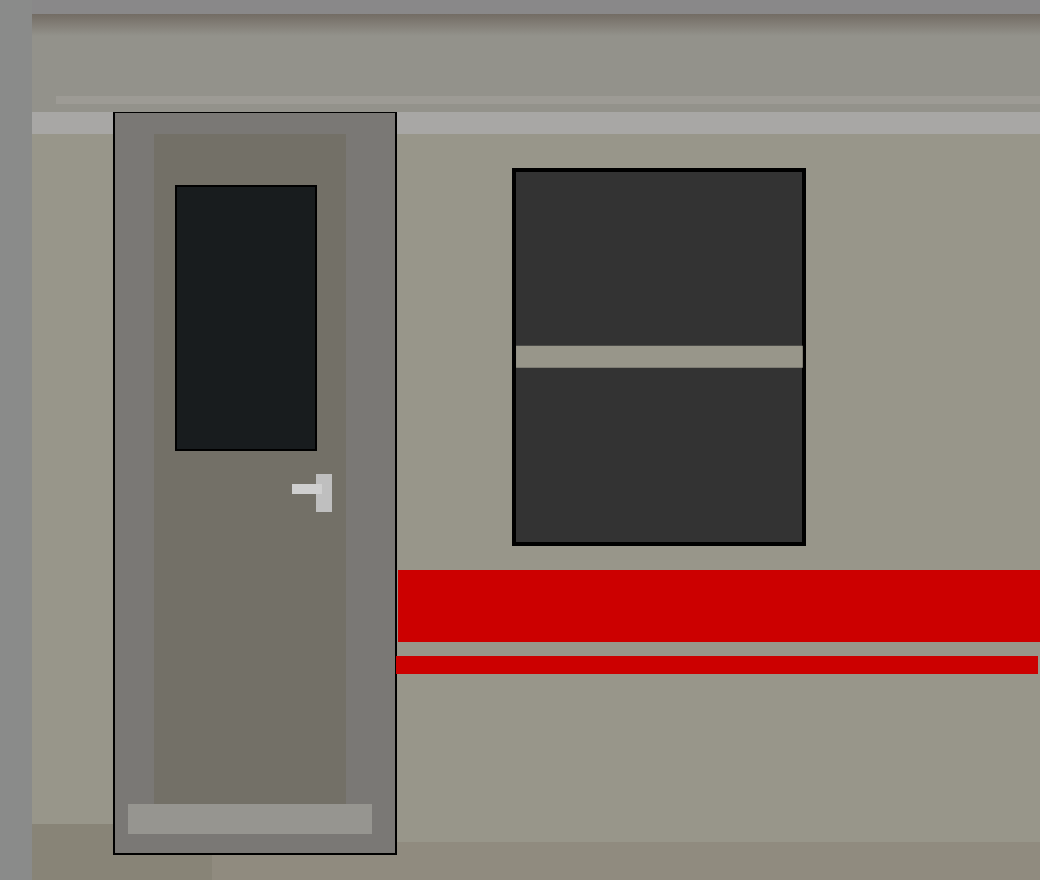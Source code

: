 <mxfile version="21.6.1" type="device">
  <diagram name="第 1 页" id="a9Wf5TV9nVjGO6Tv2hhZ">
    <mxGraphModel dx="1195" dy="703" grid="0" gridSize="10" guides="1" tooltips="1" connect="1" arrows="1" fold="1" page="1" pageScale="1" pageWidth="1000" pageHeight="1000" math="0" shadow="0">
      <root>
        <mxCell id="0" />
        <mxCell id="1" parent="0" />
        <mxCell id="3XijYi_biGYoQepiDn00-13" value="" style="rounded=0;whiteSpace=wrap;html=1;strokeColor=none;fillColor=#98968a;" parent="1" vertex="1">
          <mxGeometry x="256" y="347" width="41" height="345" as="geometry" />
        </mxCell>
        <mxCell id="3XijYi_biGYoQepiDn00-12" value="" style="rounded=0;whiteSpace=wrap;html=1;strokeColor=none;fillColor=#888477;" parent="1" vertex="1">
          <mxGeometry x="256" y="692" width="90" height="28" as="geometry" />
        </mxCell>
        <mxCell id="3XijYi_biGYoQepiDn00-21" value="" style="rounded=0;whiteSpace=wrap;html=1;strokeColor=none;fillColor=#98968a;" parent="1" vertex="1">
          <mxGeometry x="438" y="347" width="322" height="354" as="geometry" />
        </mxCell>
        <mxCell id="3XijYi_biGYoQepiDn00-7" value="" style="rounded=0;whiteSpace=wrap;html=1;strokeColor=none;fillColor=#a8a7a5;" parent="1" vertex="1">
          <mxGeometry x="256" y="336" width="504" height="11" as="geometry" />
        </mxCell>
        <mxCell id="3XijYi_biGYoQepiDn00-18" value="" style="rounded=0;whiteSpace=wrap;html=1;strokeColor=none;fillColor=#908b7f;" parent="1" vertex="1">
          <mxGeometry x="346" y="701" width="414" height="19" as="geometry" />
        </mxCell>
        <mxCell id="3XijYi_biGYoQepiDn00-14" value="" style="rounded=0;whiteSpace=wrap;html=1;strokeColor=default;gradientColor=none;fillColor=#7a7875;" parent="1" vertex="1">
          <mxGeometry x="297" y="336" width="141" height="371" as="geometry" />
        </mxCell>
        <mxCell id="3XijYi_biGYoQepiDn00-16" value="" style="rounded=0;whiteSpace=wrap;html=1;strokeColor=none;fillColor=#737067;" parent="1" vertex="1">
          <mxGeometry x="317" y="347" width="96" height="335" as="geometry" />
        </mxCell>
        <mxCell id="3XijYi_biGYoQepiDn00-2" value="" style="rounded=0;whiteSpace=wrap;html=1;strokeColor=none;fillColor=#8a8b8a;" parent="1" vertex="1">
          <mxGeometry x="240" y="280" width="16" height="440" as="geometry" />
        </mxCell>
        <mxCell id="3XijYi_biGYoQepiDn00-3" value="" style="rounded=0;whiteSpace=wrap;html=1;strokeColor=none;fillColor=#898889;" parent="1" vertex="1">
          <mxGeometry x="256" y="280" width="504" height="7" as="geometry" />
        </mxCell>
        <mxCell id="3XijYi_biGYoQepiDn00-4" value="" style="rounded=0;whiteSpace=wrap;html=1;fillColor=#736c64;strokeColor=none;gradientColor=#93928b;" parent="1" vertex="1">
          <mxGeometry x="256" y="287" width="504" height="11" as="geometry" />
        </mxCell>
        <mxCell id="3XijYi_biGYoQepiDn00-5" value="" style="rounded=0;whiteSpace=wrap;html=1;strokeColor=none;fillColor=#93928b;" parent="1" vertex="1">
          <mxGeometry x="256" y="298" width="504" height="38" as="geometry" />
        </mxCell>
        <mxCell id="3XijYi_biGYoQepiDn00-6" value="" style="rounded=0;whiteSpace=wrap;html=1;strokeColor=none;fillColor=#9d9b95;" parent="1" vertex="1">
          <mxGeometry x="268" y="328" width="492" height="4" as="geometry" />
        </mxCell>
        <mxCell id="3XijYi_biGYoQepiDn00-10" value="" style="rounded=0;whiteSpace=wrap;html=1;strokeColor=none;fillColor=#CC0000;" parent="1" vertex="1">
          <mxGeometry x="439" y="565" width="321" height="36" as="geometry" />
        </mxCell>
        <mxCell id="3XijYi_biGYoQepiDn00-15" value="" style="rounded=0;whiteSpace=wrap;html=1;fillColor=#181c1e;" parent="1" vertex="1">
          <mxGeometry x="328" y="373" width="70" height="132" as="geometry" />
        </mxCell>
        <mxCell id="3XijYi_biGYoQepiDn00-17" value="" style="rounded=0;whiteSpace=wrap;html=1;fillColor=#969590;strokeColor=none;" parent="1" vertex="1">
          <mxGeometry x="304" y="682" width="122" height="15" as="geometry" />
        </mxCell>
        <mxCell id="3XijYi_biGYoQepiDn00-19" value="" style="rounded=0;whiteSpace=wrap;html=1;strokeColor=none;fillColor=#bfbfbf;" parent="1" vertex="1">
          <mxGeometry x="398" y="517" width="8" height="19" as="geometry" />
        </mxCell>
        <mxCell id="3XijYi_biGYoQepiDn00-20" value="" style="rounded=0;whiteSpace=wrap;html=1;strokeColor=none;fillColor=#CFCFCF;" parent="1" vertex="1">
          <mxGeometry x="386" y="522" width="15" height="5" as="geometry" />
        </mxCell>
        <mxCell id="ZQtOitHfenFuAnrVOERU-1" value="" style="rounded=0;whiteSpace=wrap;html=1;strokeWidth=2;fillColor=#333333;" vertex="1" parent="1">
          <mxGeometry x="497" y="365" width="145" height="187" as="geometry" />
        </mxCell>
        <mxCell id="ZQtOitHfenFuAnrVOERU-2" value="" style="endArrow=none;html=1;rounded=0;entryX=0.996;entryY=0.53;entryDx=0;entryDy=0;entryPerimeter=0;strokeColor=#98968a;strokeWidth=11;exitX=0.007;exitY=0.499;exitDx=0;exitDy=0;exitPerimeter=0;" edge="1" parent="1" source="ZQtOitHfenFuAnrVOERU-1">
          <mxGeometry width="50" height="50" relative="1" as="geometry">
            <mxPoint x="499" y="458" as="sourcePoint" />
            <mxPoint x="641.42" y="458.32" as="targetPoint" />
          </mxGeometry>
        </mxCell>
        <mxCell id="ZQtOitHfenFuAnrVOERU-3" value="" style="rounded=0;whiteSpace=wrap;html=1;strokeColor=none;fillColor=#CC0000;" vertex="1" parent="1">
          <mxGeometry x="438" y="608" width="321" height="9" as="geometry" />
        </mxCell>
      </root>
    </mxGraphModel>
  </diagram>
</mxfile>
